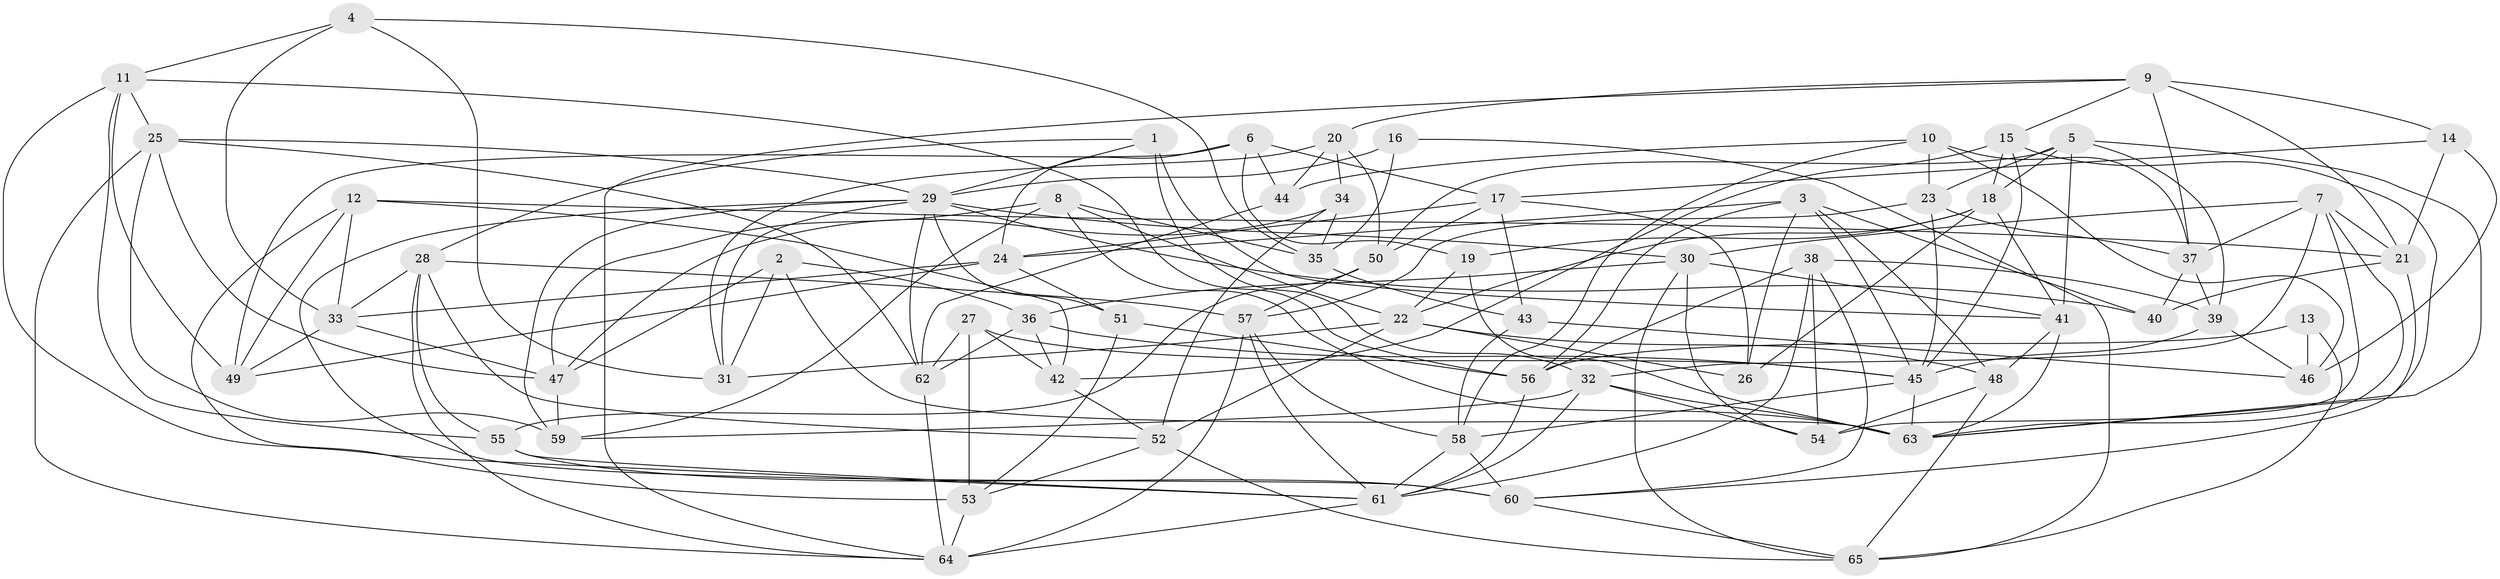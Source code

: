 // original degree distribution, {4: 1.0}
// Generated by graph-tools (version 1.1) at 2025/38/03/04/25 23:38:16]
// undirected, 65 vertices, 176 edges
graph export_dot {
  node [color=gray90,style=filled];
  1;
  2;
  3;
  4;
  5;
  6;
  7;
  8;
  9;
  10;
  11;
  12;
  13;
  14;
  15;
  16;
  17;
  18;
  19;
  20;
  21;
  22;
  23;
  24;
  25;
  26;
  27;
  28;
  29;
  30;
  31;
  32;
  33;
  34;
  35;
  36;
  37;
  38;
  39;
  40;
  41;
  42;
  43;
  44;
  45;
  46;
  47;
  48;
  49;
  50;
  51;
  52;
  53;
  54;
  55;
  56;
  57;
  58;
  59;
  60;
  61;
  62;
  63;
  64;
  65;
  1 -- 28 [weight=1.0];
  1 -- 29 [weight=1.0];
  1 -- 32 [weight=1.0];
  1 -- 41 [weight=1.0];
  2 -- 31 [weight=1.0];
  2 -- 36 [weight=1.0];
  2 -- 47 [weight=1.0];
  2 -- 63 [weight=1.0];
  3 -- 24 [weight=1.0];
  3 -- 26 [weight=1.0];
  3 -- 40 [weight=1.0];
  3 -- 45 [weight=1.0];
  3 -- 48 [weight=1.0];
  3 -- 56 [weight=1.0];
  4 -- 11 [weight=1.0];
  4 -- 31 [weight=1.0];
  4 -- 33 [weight=1.0];
  4 -- 35 [weight=1.0];
  5 -- 18 [weight=1.0];
  5 -- 23 [weight=1.0];
  5 -- 39 [weight=1.0];
  5 -- 41 [weight=1.0];
  5 -- 50 [weight=1.0];
  5 -- 63 [weight=1.0];
  6 -- 17 [weight=1.0];
  6 -- 19 [weight=1.0];
  6 -- 24 [weight=1.0];
  6 -- 44 [weight=1.0];
  6 -- 49 [weight=2.0];
  7 -- 21 [weight=1.0];
  7 -- 30 [weight=1.0];
  7 -- 32 [weight=1.0];
  7 -- 37 [weight=1.0];
  7 -- 54 [weight=1.0];
  7 -- 63 [weight=1.0];
  8 -- 22 [weight=1.0];
  8 -- 35 [weight=1.0];
  8 -- 47 [weight=1.0];
  8 -- 59 [weight=2.0];
  8 -- 63 [weight=1.0];
  9 -- 14 [weight=1.0];
  9 -- 15 [weight=1.0];
  9 -- 20 [weight=1.0];
  9 -- 21 [weight=1.0];
  9 -- 37 [weight=1.0];
  9 -- 64 [weight=1.0];
  10 -- 23 [weight=2.0];
  10 -- 37 [weight=1.0];
  10 -- 44 [weight=1.0];
  10 -- 46 [weight=1.0];
  10 -- 58 [weight=1.0];
  11 -- 25 [weight=1.0];
  11 -- 49 [weight=1.0];
  11 -- 55 [weight=1.0];
  11 -- 56 [weight=1.0];
  11 -- 61 [weight=1.0];
  12 -- 21 [weight=1.0];
  12 -- 33 [weight=1.0];
  12 -- 42 [weight=2.0];
  12 -- 49 [weight=1.0];
  12 -- 53 [weight=1.0];
  13 -- 46 [weight=2.0];
  13 -- 56 [weight=1.0];
  13 -- 65 [weight=1.0];
  14 -- 17 [weight=1.0];
  14 -- 21 [weight=1.0];
  14 -- 46 [weight=1.0];
  15 -- 18 [weight=1.0];
  15 -- 42 [weight=2.0];
  15 -- 45 [weight=1.0];
  15 -- 63 [weight=1.0];
  16 -- 29 [weight=1.0];
  16 -- 35 [weight=2.0];
  16 -- 65 [weight=1.0];
  17 -- 24 [weight=1.0];
  17 -- 26 [weight=1.0];
  17 -- 43 [weight=1.0];
  17 -- 50 [weight=1.0];
  18 -- 19 [weight=1.0];
  18 -- 22 [weight=1.0];
  18 -- 26 [weight=1.0];
  18 -- 41 [weight=1.0];
  19 -- 22 [weight=1.0];
  19 -- 63 [weight=1.0];
  20 -- 31 [weight=1.0];
  20 -- 34 [weight=1.0];
  20 -- 44 [weight=1.0];
  20 -- 50 [weight=2.0];
  21 -- 40 [weight=1.0];
  21 -- 60 [weight=1.0];
  22 -- 26 [weight=1.0];
  22 -- 31 [weight=2.0];
  22 -- 48 [weight=1.0];
  22 -- 52 [weight=1.0];
  23 -- 37 [weight=1.0];
  23 -- 45 [weight=1.0];
  23 -- 57 [weight=1.0];
  24 -- 33 [weight=1.0];
  24 -- 49 [weight=1.0];
  24 -- 51 [weight=1.0];
  25 -- 29 [weight=1.0];
  25 -- 47 [weight=1.0];
  25 -- 59 [weight=1.0];
  25 -- 62 [weight=1.0];
  25 -- 64 [weight=1.0];
  27 -- 42 [weight=1.0];
  27 -- 45 [weight=1.0];
  27 -- 53 [weight=1.0];
  27 -- 62 [weight=1.0];
  28 -- 33 [weight=1.0];
  28 -- 52 [weight=1.0];
  28 -- 55 [weight=1.0];
  28 -- 57 [weight=1.0];
  28 -- 64 [weight=1.0];
  29 -- 30 [weight=1.0];
  29 -- 31 [weight=1.0];
  29 -- 40 [weight=1.0];
  29 -- 51 [weight=1.0];
  29 -- 59 [weight=1.0];
  29 -- 60 [weight=1.0];
  29 -- 62 [weight=1.0];
  30 -- 36 [weight=1.0];
  30 -- 41 [weight=1.0];
  30 -- 54 [weight=1.0];
  30 -- 65 [weight=1.0];
  32 -- 54 [weight=1.0];
  32 -- 59 [weight=1.0];
  32 -- 61 [weight=2.0];
  32 -- 63 [weight=2.0];
  33 -- 47 [weight=1.0];
  33 -- 49 [weight=1.0];
  34 -- 35 [weight=1.0];
  34 -- 47 [weight=1.0];
  34 -- 52 [weight=1.0];
  35 -- 43 [weight=1.0];
  36 -- 42 [weight=2.0];
  36 -- 45 [weight=1.0];
  36 -- 62 [weight=1.0];
  37 -- 39 [weight=1.0];
  37 -- 40 [weight=1.0];
  38 -- 39 [weight=2.0];
  38 -- 54 [weight=1.0];
  38 -- 56 [weight=1.0];
  38 -- 60 [weight=1.0];
  38 -- 61 [weight=1.0];
  39 -- 45 [weight=1.0];
  39 -- 46 [weight=1.0];
  41 -- 48 [weight=1.0];
  41 -- 63 [weight=1.0];
  42 -- 52 [weight=1.0];
  43 -- 46 [weight=1.0];
  43 -- 58 [weight=1.0];
  44 -- 62 [weight=1.0];
  45 -- 58 [weight=1.0];
  45 -- 63 [weight=1.0];
  47 -- 59 [weight=1.0];
  48 -- 54 [weight=2.0];
  48 -- 65 [weight=1.0];
  50 -- 55 [weight=1.0];
  50 -- 57 [weight=1.0];
  51 -- 53 [weight=1.0];
  51 -- 56 [weight=1.0];
  52 -- 53 [weight=1.0];
  52 -- 65 [weight=1.0];
  53 -- 64 [weight=2.0];
  55 -- 60 [weight=1.0];
  55 -- 61 [weight=2.0];
  56 -- 61 [weight=1.0];
  57 -- 58 [weight=1.0];
  57 -- 61 [weight=1.0];
  57 -- 64 [weight=1.0];
  58 -- 60 [weight=1.0];
  58 -- 61 [weight=1.0];
  60 -- 65 [weight=1.0];
  61 -- 64 [weight=1.0];
  62 -- 64 [weight=1.0];
}
